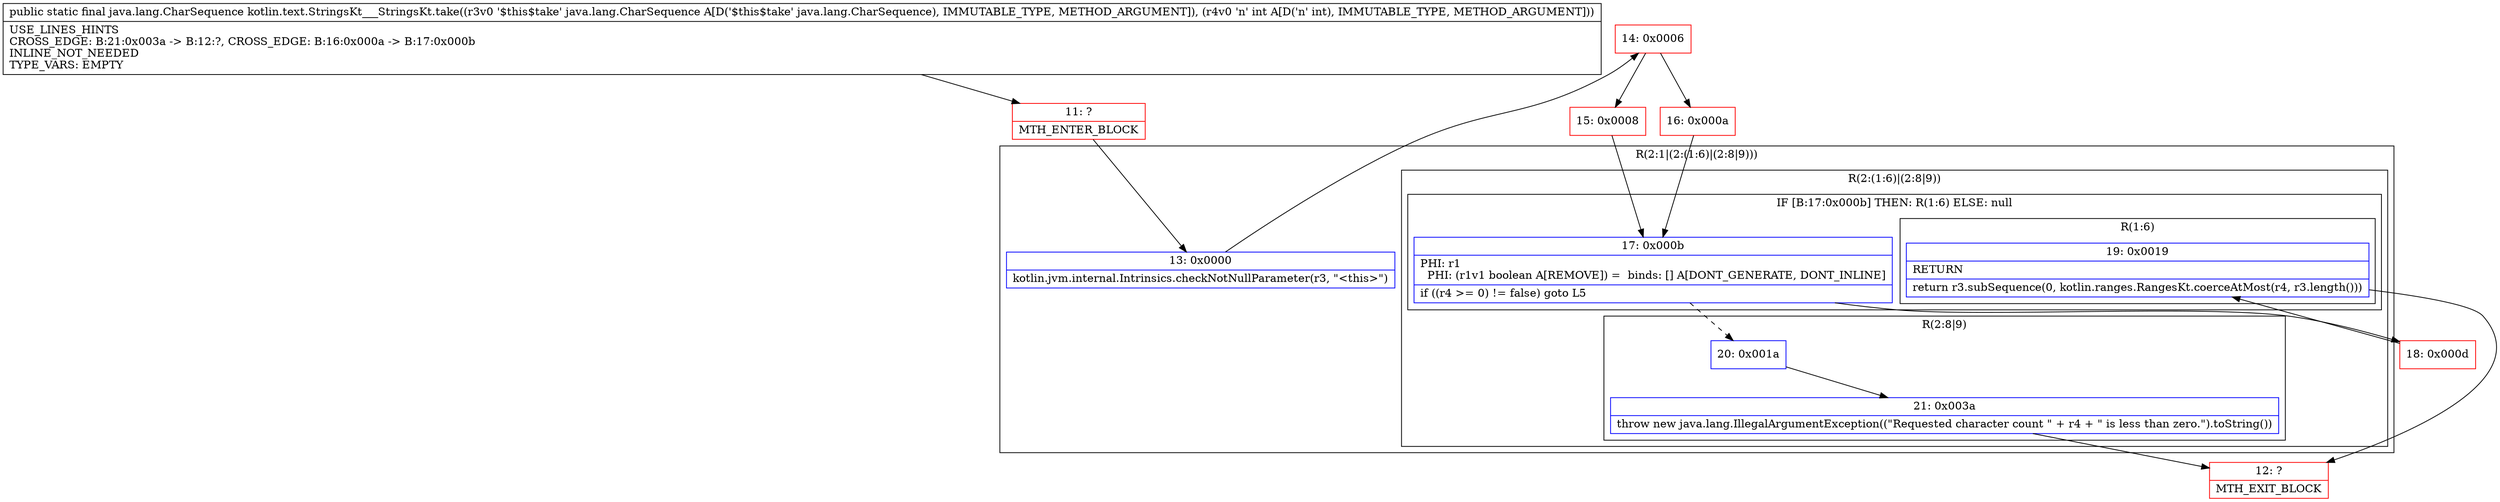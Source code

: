 digraph "CFG forkotlin.text.StringsKt___StringsKt.take(Ljava\/lang\/CharSequence;I)Ljava\/lang\/CharSequence;" {
subgraph cluster_Region_484237351 {
label = "R(2:1|(2:(1:6)|(2:8|9)))";
node [shape=record,color=blue];
Node_13 [shape=record,label="{13\:\ 0x0000|kotlin.jvm.internal.Intrinsics.checkNotNullParameter(r3, \"\<this\>\")\l}"];
subgraph cluster_Region_1825867579 {
label = "R(2:(1:6)|(2:8|9))";
node [shape=record,color=blue];
subgraph cluster_IfRegion_1618984711 {
label = "IF [B:17:0x000b] THEN: R(1:6) ELSE: null";
node [shape=record,color=blue];
Node_17 [shape=record,label="{17\:\ 0x000b|PHI: r1 \l  PHI: (r1v1 boolean A[REMOVE]) =  binds: [] A[DONT_GENERATE, DONT_INLINE]\l|if ((r4 \>= 0) != false) goto L5\l}"];
subgraph cluster_Region_828935639 {
label = "R(1:6)";
node [shape=record,color=blue];
Node_19 [shape=record,label="{19\:\ 0x0019|RETURN\l|return r3.subSequence(0, kotlin.ranges.RangesKt.coerceAtMost(r4, r3.length()))\l}"];
}
}
subgraph cluster_Region_1255050757 {
label = "R(2:8|9)";
node [shape=record,color=blue];
Node_20 [shape=record,label="{20\:\ 0x001a}"];
Node_21 [shape=record,label="{21\:\ 0x003a|throw new java.lang.IllegalArgumentException((\"Requested character count \" + r4 + \" is less than zero.\").toString())\l}"];
}
}
}
Node_11 [shape=record,color=red,label="{11\:\ ?|MTH_ENTER_BLOCK\l}"];
Node_14 [shape=record,color=red,label="{14\:\ 0x0006}"];
Node_15 [shape=record,color=red,label="{15\:\ 0x0008}"];
Node_18 [shape=record,color=red,label="{18\:\ 0x000d}"];
Node_12 [shape=record,color=red,label="{12\:\ ?|MTH_EXIT_BLOCK\l}"];
Node_16 [shape=record,color=red,label="{16\:\ 0x000a}"];
MethodNode[shape=record,label="{public static final java.lang.CharSequence kotlin.text.StringsKt___StringsKt.take((r3v0 '$this$take' java.lang.CharSequence A[D('$this$take' java.lang.CharSequence), IMMUTABLE_TYPE, METHOD_ARGUMENT]), (r4v0 'n' int A[D('n' int), IMMUTABLE_TYPE, METHOD_ARGUMENT]))  | USE_LINES_HINTS\lCROSS_EDGE: B:21:0x003a \-\> B:12:?, CROSS_EDGE: B:16:0x000a \-\> B:17:0x000b\lINLINE_NOT_NEEDED\lTYPE_VARS: EMPTY\l}"];
MethodNode -> Node_11;Node_13 -> Node_14;
Node_17 -> Node_18;
Node_17 -> Node_20[style=dashed];
Node_19 -> Node_12;
Node_20 -> Node_21;
Node_21 -> Node_12;
Node_11 -> Node_13;
Node_14 -> Node_15;
Node_14 -> Node_16;
Node_15 -> Node_17;
Node_18 -> Node_19;
Node_16 -> Node_17;
}


